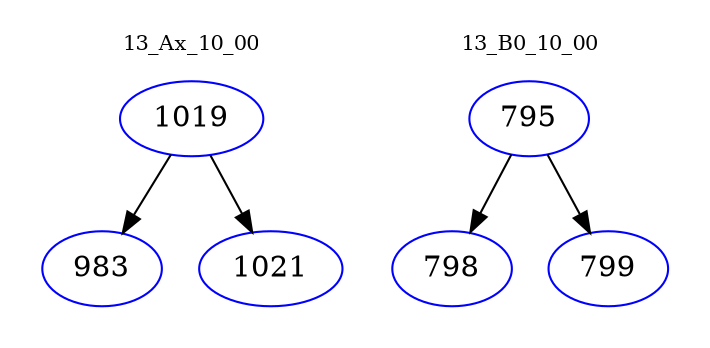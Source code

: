 digraph{
subgraph cluster_0 {
color = white
label = "13_Ax_10_00";
fontsize=10;
T0_1019 [label="1019", color="blue"]
T0_1019 -> T0_983 [color="black"]
T0_983 [label="983", color="blue"]
T0_1019 -> T0_1021 [color="black"]
T0_1021 [label="1021", color="blue"]
}
subgraph cluster_1 {
color = white
label = "13_B0_10_00";
fontsize=10;
T1_795 [label="795", color="blue"]
T1_795 -> T1_798 [color="black"]
T1_798 [label="798", color="blue"]
T1_795 -> T1_799 [color="black"]
T1_799 [label="799", color="blue"]
}
}
